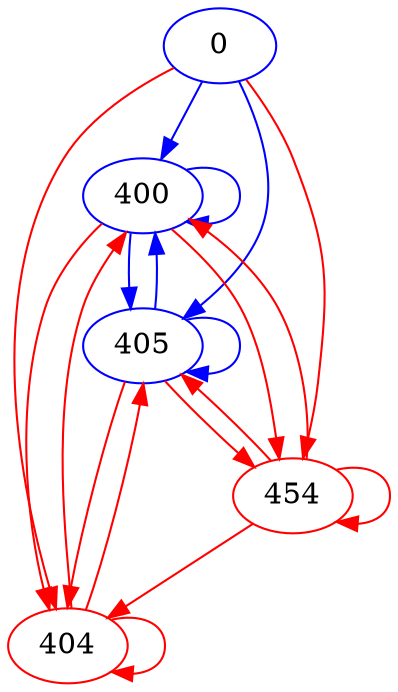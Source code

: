 digraph g {
	node [color=black];
	edge [color=black];
	0	[color=blue];
	400	[color=blue];
	0 -> 400	[key=new_edge,
		color=blue];
	405	[color=blue];
	0 -> 405	[key=new_edge,
		color=blue];
	454	[color=red];
	0 -> 454	[key=new_edge,
		color=red];
	404	[color=red];
	0 -> 404	[key=new_edge,
		color=red];
	400 -> 400	[key=new_edge,
		color=blue];
	400 -> 405	[key=new_edge,
		color=blue];
	400 -> 454	[key=new_edge,
		color=red];
	400 -> 404	[key=new_edge,
		color=red];
	405 -> 400	[key=new_edge,
		color=blue];
	405 -> 405	[key=new_edge,
		color=blue];
	405 -> 454	[key=new_edge,
		color=red];
	405 -> 404	[key=new_edge,
		color=red];
	454 -> 400	[key=new_edge,
		color=red];
	454 -> 405	[key=new_edge,
		color=red];
	454 -> 454	[key=new_edge,
		color=red];
	454 -> 404	[key=new_edge,
		color=red];
	404 -> 400	[key=new_edge,
		color=red];
	404 -> 405	[key=new_edge,
		color=red];
	404 -> 404	[key=new_edge,
		color=red];
}
